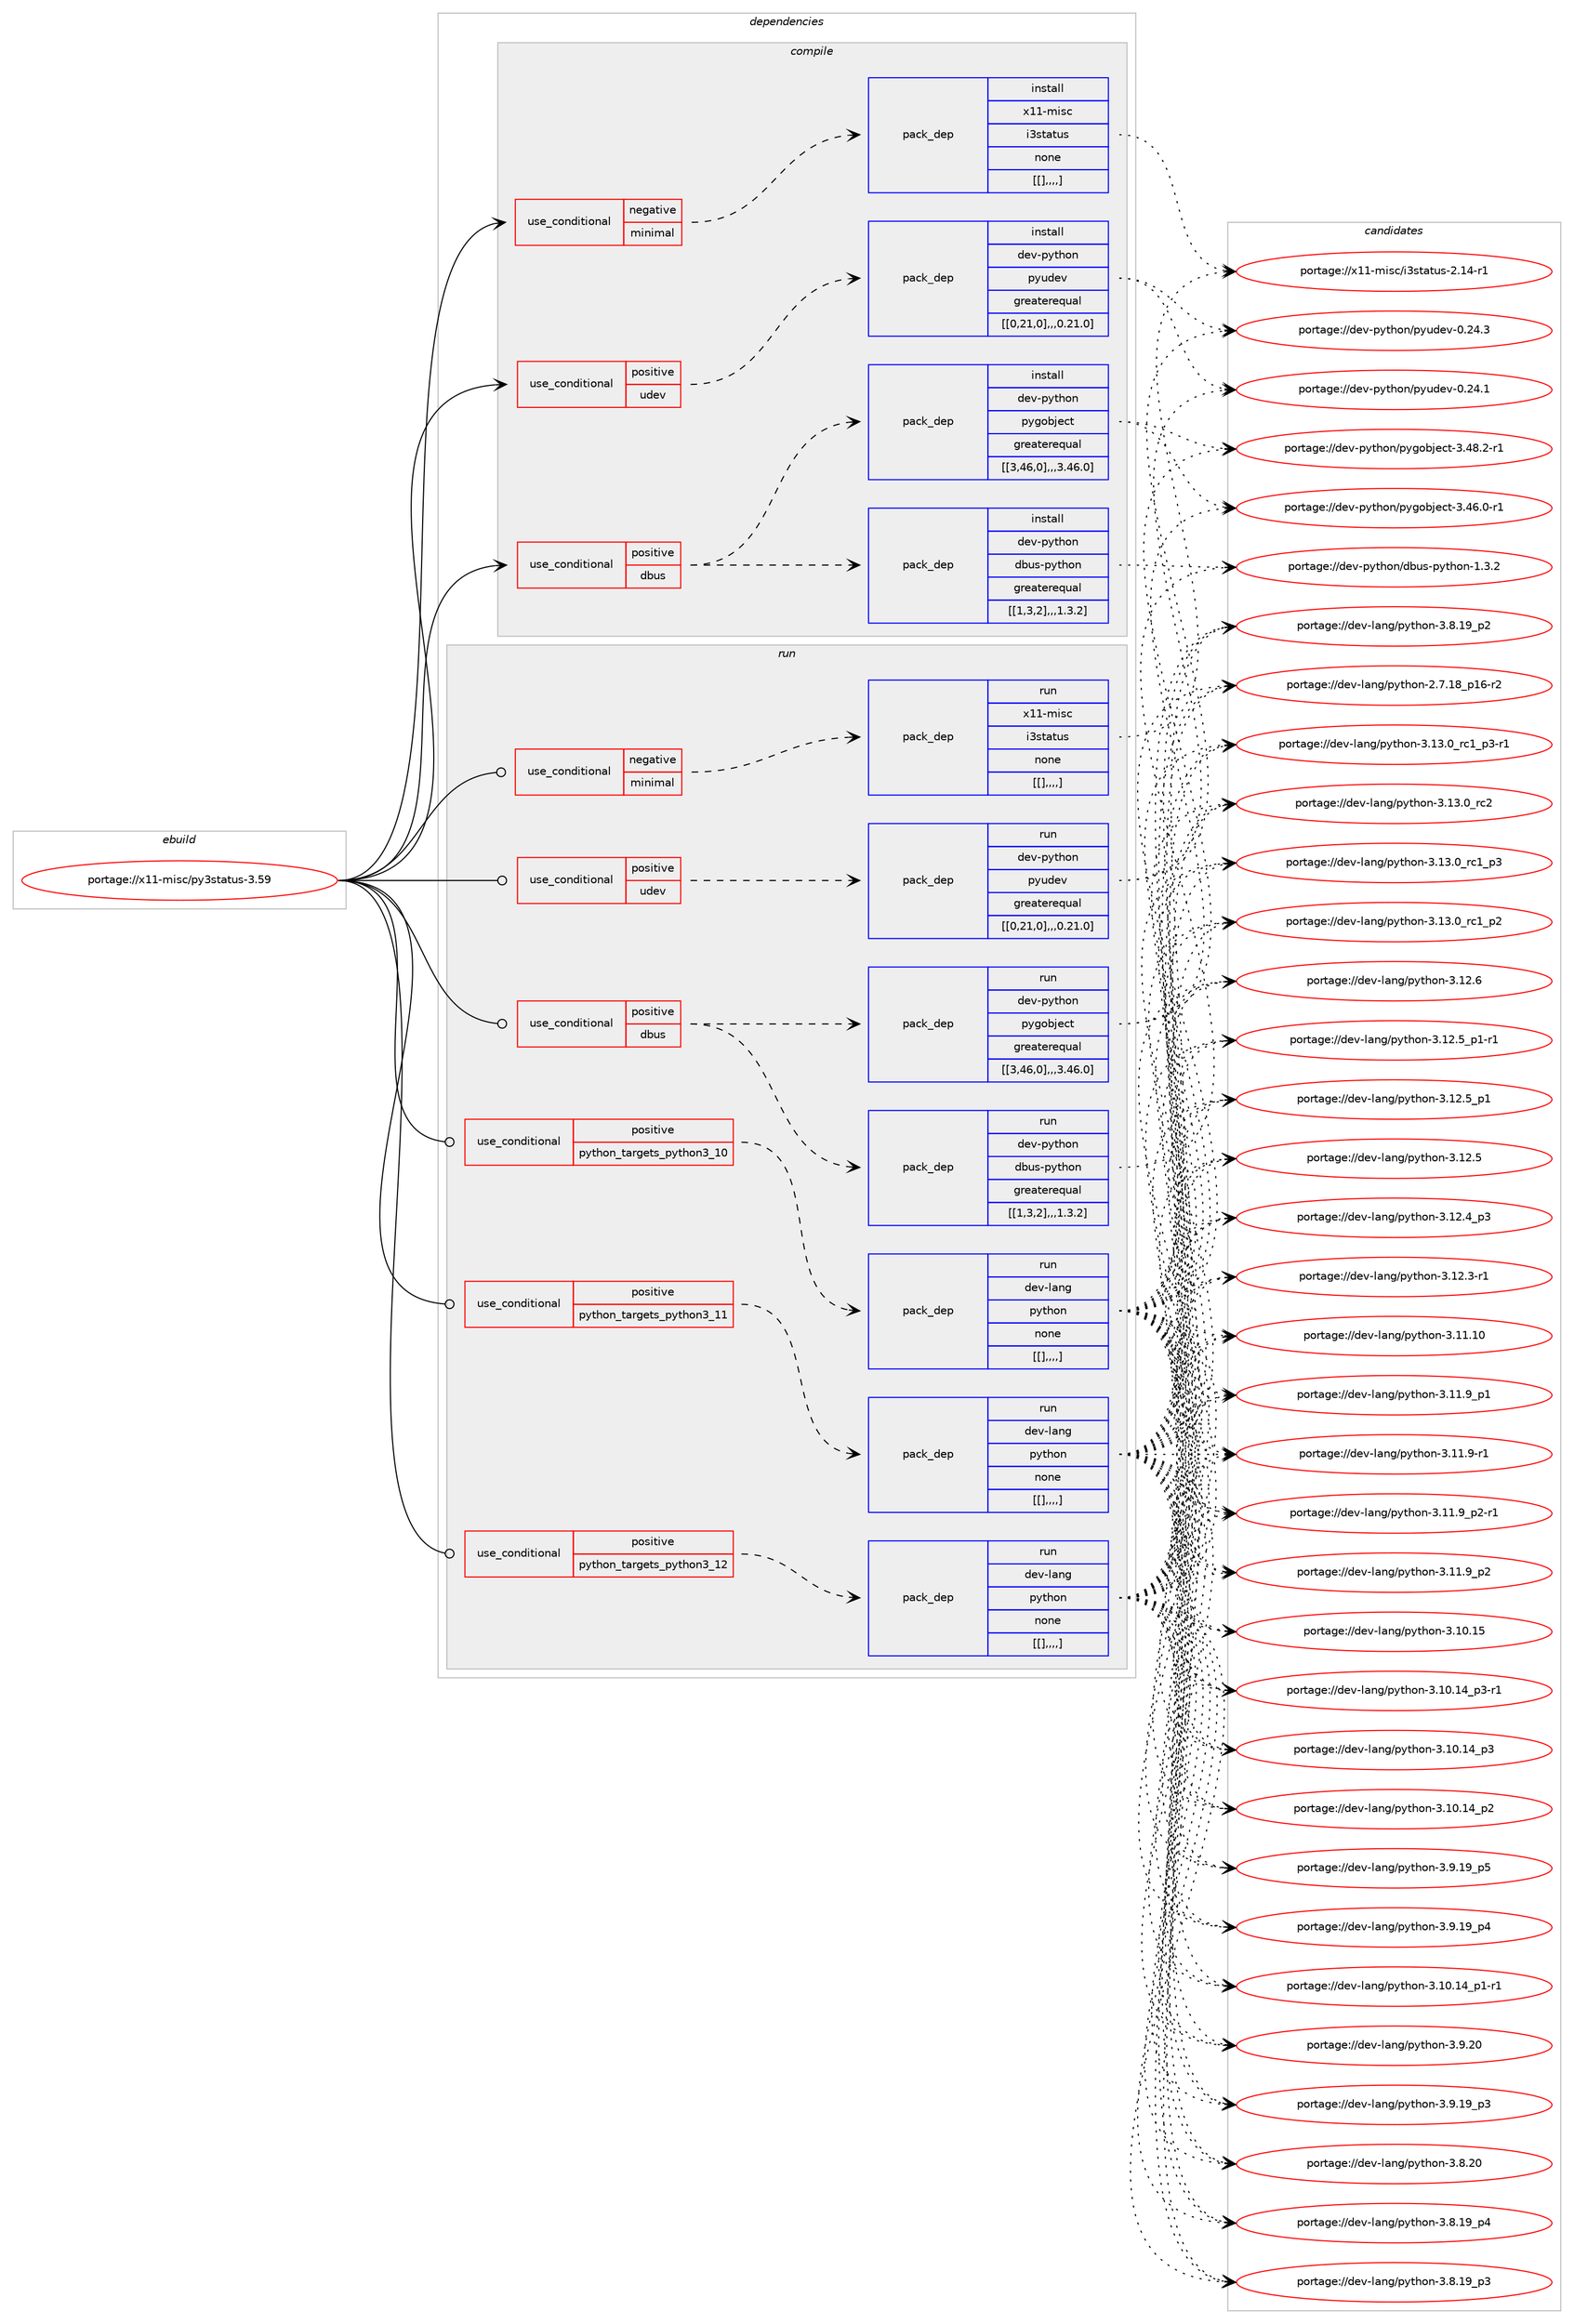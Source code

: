digraph prolog {

# *************
# Graph options
# *************

newrank=true;
concentrate=true;
compound=true;
graph [rankdir=LR,fontname=Helvetica,fontsize=10,ranksep=1.5];#, ranksep=2.5, nodesep=0.2];
edge  [arrowhead=vee];
node  [fontname=Helvetica,fontsize=10];

# **********
# The ebuild
# **********

subgraph cluster_leftcol {
color=gray;
label=<<i>ebuild</i>>;
id [label="portage://x11-misc/py3status-3.59", color=red, width=4, href="../x11-misc/py3status-3.59.svg"];
}

# ****************
# The dependencies
# ****************

subgraph cluster_midcol {
color=gray;
label=<<i>dependencies</i>>;
subgraph cluster_compile {
fillcolor="#eeeeee";
style=filled;
label=<<i>compile</i>>;
subgraph cond127468 {
dependency481007 [label=<<TABLE BORDER="0" CELLBORDER="1" CELLSPACING="0" CELLPADDING="4"><TR><TD ROWSPAN="3" CELLPADDING="10">use_conditional</TD></TR><TR><TD>negative</TD></TR><TR><TD>minimal</TD></TR></TABLE>>, shape=none, color=red];
subgraph pack350012 {
dependency481008 [label=<<TABLE BORDER="0" CELLBORDER="1" CELLSPACING="0" CELLPADDING="4" WIDTH="220"><TR><TD ROWSPAN="6" CELLPADDING="30">pack_dep</TD></TR><TR><TD WIDTH="110">install</TD></TR><TR><TD>x11-misc</TD></TR><TR><TD>i3status</TD></TR><TR><TD>none</TD></TR><TR><TD>[[],,,,]</TD></TR></TABLE>>, shape=none, color=blue];
}
dependency481007:e -> dependency481008:w [weight=20,style="dashed",arrowhead="vee"];
}
id:e -> dependency481007:w [weight=20,style="solid",arrowhead="vee"];
subgraph cond127469 {
dependency481009 [label=<<TABLE BORDER="0" CELLBORDER="1" CELLSPACING="0" CELLPADDING="4"><TR><TD ROWSPAN="3" CELLPADDING="10">use_conditional</TD></TR><TR><TD>positive</TD></TR><TR><TD>dbus</TD></TR></TABLE>>, shape=none, color=red];
subgraph pack350013 {
dependency481010 [label=<<TABLE BORDER="0" CELLBORDER="1" CELLSPACING="0" CELLPADDING="4" WIDTH="220"><TR><TD ROWSPAN="6" CELLPADDING="30">pack_dep</TD></TR><TR><TD WIDTH="110">install</TD></TR><TR><TD>dev-python</TD></TR><TR><TD>dbus-python</TD></TR><TR><TD>greaterequal</TD></TR><TR><TD>[[1,3,2],,,1.3.2]</TD></TR></TABLE>>, shape=none, color=blue];
}
dependency481009:e -> dependency481010:w [weight=20,style="dashed",arrowhead="vee"];
subgraph pack350014 {
dependency481011 [label=<<TABLE BORDER="0" CELLBORDER="1" CELLSPACING="0" CELLPADDING="4" WIDTH="220"><TR><TD ROWSPAN="6" CELLPADDING="30">pack_dep</TD></TR><TR><TD WIDTH="110">install</TD></TR><TR><TD>dev-python</TD></TR><TR><TD>pygobject</TD></TR><TR><TD>greaterequal</TD></TR><TR><TD>[[3,46,0],,,3.46.0]</TD></TR></TABLE>>, shape=none, color=blue];
}
dependency481009:e -> dependency481011:w [weight=20,style="dashed",arrowhead="vee"];
}
id:e -> dependency481009:w [weight=20,style="solid",arrowhead="vee"];
subgraph cond127470 {
dependency481012 [label=<<TABLE BORDER="0" CELLBORDER="1" CELLSPACING="0" CELLPADDING="4"><TR><TD ROWSPAN="3" CELLPADDING="10">use_conditional</TD></TR><TR><TD>positive</TD></TR><TR><TD>udev</TD></TR></TABLE>>, shape=none, color=red];
subgraph pack350015 {
dependency481013 [label=<<TABLE BORDER="0" CELLBORDER="1" CELLSPACING="0" CELLPADDING="4" WIDTH="220"><TR><TD ROWSPAN="6" CELLPADDING="30">pack_dep</TD></TR><TR><TD WIDTH="110">install</TD></TR><TR><TD>dev-python</TD></TR><TR><TD>pyudev</TD></TR><TR><TD>greaterequal</TD></TR><TR><TD>[[0,21,0],,,0.21.0]</TD></TR></TABLE>>, shape=none, color=blue];
}
dependency481012:e -> dependency481013:w [weight=20,style="dashed",arrowhead="vee"];
}
id:e -> dependency481012:w [weight=20,style="solid",arrowhead="vee"];
}
subgraph cluster_compileandrun {
fillcolor="#eeeeee";
style=filled;
label=<<i>compile and run</i>>;
}
subgraph cluster_run {
fillcolor="#eeeeee";
style=filled;
label=<<i>run</i>>;
subgraph cond127471 {
dependency481014 [label=<<TABLE BORDER="0" CELLBORDER="1" CELLSPACING="0" CELLPADDING="4"><TR><TD ROWSPAN="3" CELLPADDING="10">use_conditional</TD></TR><TR><TD>negative</TD></TR><TR><TD>minimal</TD></TR></TABLE>>, shape=none, color=red];
subgraph pack350016 {
dependency481015 [label=<<TABLE BORDER="0" CELLBORDER="1" CELLSPACING="0" CELLPADDING="4" WIDTH="220"><TR><TD ROWSPAN="6" CELLPADDING="30">pack_dep</TD></TR><TR><TD WIDTH="110">run</TD></TR><TR><TD>x11-misc</TD></TR><TR><TD>i3status</TD></TR><TR><TD>none</TD></TR><TR><TD>[[],,,,]</TD></TR></TABLE>>, shape=none, color=blue];
}
dependency481014:e -> dependency481015:w [weight=20,style="dashed",arrowhead="vee"];
}
id:e -> dependency481014:w [weight=20,style="solid",arrowhead="odot"];
subgraph cond127472 {
dependency481016 [label=<<TABLE BORDER="0" CELLBORDER="1" CELLSPACING="0" CELLPADDING="4"><TR><TD ROWSPAN="3" CELLPADDING="10">use_conditional</TD></TR><TR><TD>positive</TD></TR><TR><TD>dbus</TD></TR></TABLE>>, shape=none, color=red];
subgraph pack350017 {
dependency481017 [label=<<TABLE BORDER="0" CELLBORDER="1" CELLSPACING="0" CELLPADDING="4" WIDTH="220"><TR><TD ROWSPAN="6" CELLPADDING="30">pack_dep</TD></TR><TR><TD WIDTH="110">run</TD></TR><TR><TD>dev-python</TD></TR><TR><TD>dbus-python</TD></TR><TR><TD>greaterequal</TD></TR><TR><TD>[[1,3,2],,,1.3.2]</TD></TR></TABLE>>, shape=none, color=blue];
}
dependency481016:e -> dependency481017:w [weight=20,style="dashed",arrowhead="vee"];
subgraph pack350018 {
dependency481018 [label=<<TABLE BORDER="0" CELLBORDER="1" CELLSPACING="0" CELLPADDING="4" WIDTH="220"><TR><TD ROWSPAN="6" CELLPADDING="30">pack_dep</TD></TR><TR><TD WIDTH="110">run</TD></TR><TR><TD>dev-python</TD></TR><TR><TD>pygobject</TD></TR><TR><TD>greaterequal</TD></TR><TR><TD>[[3,46,0],,,3.46.0]</TD></TR></TABLE>>, shape=none, color=blue];
}
dependency481016:e -> dependency481018:w [weight=20,style="dashed",arrowhead="vee"];
}
id:e -> dependency481016:w [weight=20,style="solid",arrowhead="odot"];
subgraph cond127473 {
dependency481019 [label=<<TABLE BORDER="0" CELLBORDER="1" CELLSPACING="0" CELLPADDING="4"><TR><TD ROWSPAN="3" CELLPADDING="10">use_conditional</TD></TR><TR><TD>positive</TD></TR><TR><TD>python_targets_python3_10</TD></TR></TABLE>>, shape=none, color=red];
subgraph pack350019 {
dependency481020 [label=<<TABLE BORDER="0" CELLBORDER="1" CELLSPACING="0" CELLPADDING="4" WIDTH="220"><TR><TD ROWSPAN="6" CELLPADDING="30">pack_dep</TD></TR><TR><TD WIDTH="110">run</TD></TR><TR><TD>dev-lang</TD></TR><TR><TD>python</TD></TR><TR><TD>none</TD></TR><TR><TD>[[],,,,]</TD></TR></TABLE>>, shape=none, color=blue];
}
dependency481019:e -> dependency481020:w [weight=20,style="dashed",arrowhead="vee"];
}
id:e -> dependency481019:w [weight=20,style="solid",arrowhead="odot"];
subgraph cond127474 {
dependency481021 [label=<<TABLE BORDER="0" CELLBORDER="1" CELLSPACING="0" CELLPADDING="4"><TR><TD ROWSPAN="3" CELLPADDING="10">use_conditional</TD></TR><TR><TD>positive</TD></TR><TR><TD>python_targets_python3_11</TD></TR></TABLE>>, shape=none, color=red];
subgraph pack350020 {
dependency481022 [label=<<TABLE BORDER="0" CELLBORDER="1" CELLSPACING="0" CELLPADDING="4" WIDTH="220"><TR><TD ROWSPAN="6" CELLPADDING="30">pack_dep</TD></TR><TR><TD WIDTH="110">run</TD></TR><TR><TD>dev-lang</TD></TR><TR><TD>python</TD></TR><TR><TD>none</TD></TR><TR><TD>[[],,,,]</TD></TR></TABLE>>, shape=none, color=blue];
}
dependency481021:e -> dependency481022:w [weight=20,style="dashed",arrowhead="vee"];
}
id:e -> dependency481021:w [weight=20,style="solid",arrowhead="odot"];
subgraph cond127475 {
dependency481023 [label=<<TABLE BORDER="0" CELLBORDER="1" CELLSPACING="0" CELLPADDING="4"><TR><TD ROWSPAN="3" CELLPADDING="10">use_conditional</TD></TR><TR><TD>positive</TD></TR><TR><TD>python_targets_python3_12</TD></TR></TABLE>>, shape=none, color=red];
subgraph pack350021 {
dependency481024 [label=<<TABLE BORDER="0" CELLBORDER="1" CELLSPACING="0" CELLPADDING="4" WIDTH="220"><TR><TD ROWSPAN="6" CELLPADDING="30">pack_dep</TD></TR><TR><TD WIDTH="110">run</TD></TR><TR><TD>dev-lang</TD></TR><TR><TD>python</TD></TR><TR><TD>none</TD></TR><TR><TD>[[],,,,]</TD></TR></TABLE>>, shape=none, color=blue];
}
dependency481023:e -> dependency481024:w [weight=20,style="dashed",arrowhead="vee"];
}
id:e -> dependency481023:w [weight=20,style="solid",arrowhead="odot"];
subgraph cond127476 {
dependency481025 [label=<<TABLE BORDER="0" CELLBORDER="1" CELLSPACING="0" CELLPADDING="4"><TR><TD ROWSPAN="3" CELLPADDING="10">use_conditional</TD></TR><TR><TD>positive</TD></TR><TR><TD>udev</TD></TR></TABLE>>, shape=none, color=red];
subgraph pack350022 {
dependency481026 [label=<<TABLE BORDER="0" CELLBORDER="1" CELLSPACING="0" CELLPADDING="4" WIDTH="220"><TR><TD ROWSPAN="6" CELLPADDING="30">pack_dep</TD></TR><TR><TD WIDTH="110">run</TD></TR><TR><TD>dev-python</TD></TR><TR><TD>pyudev</TD></TR><TR><TD>greaterequal</TD></TR><TR><TD>[[0,21,0],,,0.21.0]</TD></TR></TABLE>>, shape=none, color=blue];
}
dependency481025:e -> dependency481026:w [weight=20,style="dashed",arrowhead="vee"];
}
id:e -> dependency481025:w [weight=20,style="solid",arrowhead="odot"];
}
}

# **************
# The candidates
# **************

subgraph cluster_choices {
rank=same;
color=gray;
label=<<i>candidates</i>>;

subgraph choice350012 {
color=black;
nodesep=1;
choice1204949451091051159947105511151169711611711545504649524511449 [label="portage://x11-misc/i3status-2.14-r1", color=red, width=4,href="../x11-misc/i3status-2.14-r1.svg"];
dependency481008:e -> choice1204949451091051159947105511151169711611711545504649524511449:w [style=dotted,weight="100"];
}
subgraph choice350013 {
color=black;
nodesep=1;
choice10010111845112121116104111110471009811711545112121116104111110454946514650 [label="portage://dev-python/dbus-python-1.3.2", color=red, width=4,href="../dev-python/dbus-python-1.3.2.svg"];
dependency481010:e -> choice10010111845112121116104111110471009811711545112121116104111110454946514650:w [style=dotted,weight="100"];
}
subgraph choice350014 {
color=black;
nodesep=1;
choice10010111845112121116104111110471121211031119810610199116455146525646504511449 [label="portage://dev-python/pygobject-3.48.2-r1", color=red, width=4,href="../dev-python/pygobject-3.48.2-r1.svg"];
choice10010111845112121116104111110471121211031119810610199116455146525446484511449 [label="portage://dev-python/pygobject-3.46.0-r1", color=red, width=4,href="../dev-python/pygobject-3.46.0-r1.svg"];
dependency481011:e -> choice10010111845112121116104111110471121211031119810610199116455146525646504511449:w [style=dotted,weight="100"];
dependency481011:e -> choice10010111845112121116104111110471121211031119810610199116455146525446484511449:w [style=dotted,weight="100"];
}
subgraph choice350015 {
color=black;
nodesep=1;
choice100101118451121211161041111104711212111710010111845484650524651 [label="portage://dev-python/pyudev-0.24.3", color=red, width=4,href="../dev-python/pyudev-0.24.3.svg"];
choice100101118451121211161041111104711212111710010111845484650524649 [label="portage://dev-python/pyudev-0.24.1", color=red, width=4,href="../dev-python/pyudev-0.24.1.svg"];
dependency481013:e -> choice100101118451121211161041111104711212111710010111845484650524651:w [style=dotted,weight="100"];
dependency481013:e -> choice100101118451121211161041111104711212111710010111845484650524649:w [style=dotted,weight="100"];
}
subgraph choice350016 {
color=black;
nodesep=1;
choice1204949451091051159947105511151169711611711545504649524511449 [label="portage://x11-misc/i3status-2.14-r1", color=red, width=4,href="../x11-misc/i3status-2.14-r1.svg"];
dependency481015:e -> choice1204949451091051159947105511151169711611711545504649524511449:w [style=dotted,weight="100"];
}
subgraph choice350017 {
color=black;
nodesep=1;
choice10010111845112121116104111110471009811711545112121116104111110454946514650 [label="portage://dev-python/dbus-python-1.3.2", color=red, width=4,href="../dev-python/dbus-python-1.3.2.svg"];
dependency481017:e -> choice10010111845112121116104111110471009811711545112121116104111110454946514650:w [style=dotted,weight="100"];
}
subgraph choice350018 {
color=black;
nodesep=1;
choice10010111845112121116104111110471121211031119810610199116455146525646504511449 [label="portage://dev-python/pygobject-3.48.2-r1", color=red, width=4,href="../dev-python/pygobject-3.48.2-r1.svg"];
choice10010111845112121116104111110471121211031119810610199116455146525446484511449 [label="portage://dev-python/pygobject-3.46.0-r1", color=red, width=4,href="../dev-python/pygobject-3.46.0-r1.svg"];
dependency481018:e -> choice10010111845112121116104111110471121211031119810610199116455146525646504511449:w [style=dotted,weight="100"];
dependency481018:e -> choice10010111845112121116104111110471121211031119810610199116455146525446484511449:w [style=dotted,weight="100"];
}
subgraph choice350019 {
color=black;
nodesep=1;
choice10010111845108971101034711212111610411111045514649514648951149950 [label="portage://dev-lang/python-3.13.0_rc2", color=red, width=4,href="../dev-lang/python-3.13.0_rc2.svg"];
choice1001011184510897110103471121211161041111104551464951464895114994995112514511449 [label="portage://dev-lang/python-3.13.0_rc1_p3-r1", color=red, width=4,href="../dev-lang/python-3.13.0_rc1_p3-r1.svg"];
choice100101118451089711010347112121116104111110455146495146489511499499511251 [label="portage://dev-lang/python-3.13.0_rc1_p3", color=red, width=4,href="../dev-lang/python-3.13.0_rc1_p3.svg"];
choice100101118451089711010347112121116104111110455146495146489511499499511250 [label="portage://dev-lang/python-3.13.0_rc1_p2", color=red, width=4,href="../dev-lang/python-3.13.0_rc1_p2.svg"];
choice10010111845108971101034711212111610411111045514649504654 [label="portage://dev-lang/python-3.12.6", color=red, width=4,href="../dev-lang/python-3.12.6.svg"];
choice1001011184510897110103471121211161041111104551464950465395112494511449 [label="portage://dev-lang/python-3.12.5_p1-r1", color=red, width=4,href="../dev-lang/python-3.12.5_p1-r1.svg"];
choice100101118451089711010347112121116104111110455146495046539511249 [label="portage://dev-lang/python-3.12.5_p1", color=red, width=4,href="../dev-lang/python-3.12.5_p1.svg"];
choice10010111845108971101034711212111610411111045514649504653 [label="portage://dev-lang/python-3.12.5", color=red, width=4,href="../dev-lang/python-3.12.5.svg"];
choice100101118451089711010347112121116104111110455146495046529511251 [label="portage://dev-lang/python-3.12.4_p3", color=red, width=4,href="../dev-lang/python-3.12.4_p3.svg"];
choice100101118451089711010347112121116104111110455146495046514511449 [label="portage://dev-lang/python-3.12.3-r1", color=red, width=4,href="../dev-lang/python-3.12.3-r1.svg"];
choice1001011184510897110103471121211161041111104551464949464948 [label="portage://dev-lang/python-3.11.10", color=red, width=4,href="../dev-lang/python-3.11.10.svg"];
choice1001011184510897110103471121211161041111104551464949465795112504511449 [label="portage://dev-lang/python-3.11.9_p2-r1", color=red, width=4,href="../dev-lang/python-3.11.9_p2-r1.svg"];
choice100101118451089711010347112121116104111110455146494946579511250 [label="portage://dev-lang/python-3.11.9_p2", color=red, width=4,href="../dev-lang/python-3.11.9_p2.svg"];
choice100101118451089711010347112121116104111110455146494946579511249 [label="portage://dev-lang/python-3.11.9_p1", color=red, width=4,href="../dev-lang/python-3.11.9_p1.svg"];
choice100101118451089711010347112121116104111110455146494946574511449 [label="portage://dev-lang/python-3.11.9-r1", color=red, width=4,href="../dev-lang/python-3.11.9-r1.svg"];
choice1001011184510897110103471121211161041111104551464948464953 [label="portage://dev-lang/python-3.10.15", color=red, width=4,href="../dev-lang/python-3.10.15.svg"];
choice100101118451089711010347112121116104111110455146494846495295112514511449 [label="portage://dev-lang/python-3.10.14_p3-r1", color=red, width=4,href="../dev-lang/python-3.10.14_p3-r1.svg"];
choice10010111845108971101034711212111610411111045514649484649529511251 [label="portage://dev-lang/python-3.10.14_p3", color=red, width=4,href="../dev-lang/python-3.10.14_p3.svg"];
choice10010111845108971101034711212111610411111045514649484649529511250 [label="portage://dev-lang/python-3.10.14_p2", color=red, width=4,href="../dev-lang/python-3.10.14_p2.svg"];
choice100101118451089711010347112121116104111110455146494846495295112494511449 [label="portage://dev-lang/python-3.10.14_p1-r1", color=red, width=4,href="../dev-lang/python-3.10.14_p1-r1.svg"];
choice10010111845108971101034711212111610411111045514657465048 [label="portage://dev-lang/python-3.9.20", color=red, width=4,href="../dev-lang/python-3.9.20.svg"];
choice100101118451089711010347112121116104111110455146574649579511253 [label="portage://dev-lang/python-3.9.19_p5", color=red, width=4,href="../dev-lang/python-3.9.19_p5.svg"];
choice100101118451089711010347112121116104111110455146574649579511252 [label="portage://dev-lang/python-3.9.19_p4", color=red, width=4,href="../dev-lang/python-3.9.19_p4.svg"];
choice100101118451089711010347112121116104111110455146574649579511251 [label="portage://dev-lang/python-3.9.19_p3", color=red, width=4,href="../dev-lang/python-3.9.19_p3.svg"];
choice10010111845108971101034711212111610411111045514656465048 [label="portage://dev-lang/python-3.8.20", color=red, width=4,href="../dev-lang/python-3.8.20.svg"];
choice100101118451089711010347112121116104111110455146564649579511252 [label="portage://dev-lang/python-3.8.19_p4", color=red, width=4,href="../dev-lang/python-3.8.19_p4.svg"];
choice100101118451089711010347112121116104111110455146564649579511251 [label="portage://dev-lang/python-3.8.19_p3", color=red, width=4,href="../dev-lang/python-3.8.19_p3.svg"];
choice100101118451089711010347112121116104111110455146564649579511250 [label="portage://dev-lang/python-3.8.19_p2", color=red, width=4,href="../dev-lang/python-3.8.19_p2.svg"];
choice100101118451089711010347112121116104111110455046554649569511249544511450 [label="portage://dev-lang/python-2.7.18_p16-r2", color=red, width=4,href="../dev-lang/python-2.7.18_p16-r2.svg"];
dependency481020:e -> choice10010111845108971101034711212111610411111045514649514648951149950:w [style=dotted,weight="100"];
dependency481020:e -> choice1001011184510897110103471121211161041111104551464951464895114994995112514511449:w [style=dotted,weight="100"];
dependency481020:e -> choice100101118451089711010347112121116104111110455146495146489511499499511251:w [style=dotted,weight="100"];
dependency481020:e -> choice100101118451089711010347112121116104111110455146495146489511499499511250:w [style=dotted,weight="100"];
dependency481020:e -> choice10010111845108971101034711212111610411111045514649504654:w [style=dotted,weight="100"];
dependency481020:e -> choice1001011184510897110103471121211161041111104551464950465395112494511449:w [style=dotted,weight="100"];
dependency481020:e -> choice100101118451089711010347112121116104111110455146495046539511249:w [style=dotted,weight="100"];
dependency481020:e -> choice10010111845108971101034711212111610411111045514649504653:w [style=dotted,weight="100"];
dependency481020:e -> choice100101118451089711010347112121116104111110455146495046529511251:w [style=dotted,weight="100"];
dependency481020:e -> choice100101118451089711010347112121116104111110455146495046514511449:w [style=dotted,weight="100"];
dependency481020:e -> choice1001011184510897110103471121211161041111104551464949464948:w [style=dotted,weight="100"];
dependency481020:e -> choice1001011184510897110103471121211161041111104551464949465795112504511449:w [style=dotted,weight="100"];
dependency481020:e -> choice100101118451089711010347112121116104111110455146494946579511250:w [style=dotted,weight="100"];
dependency481020:e -> choice100101118451089711010347112121116104111110455146494946579511249:w [style=dotted,weight="100"];
dependency481020:e -> choice100101118451089711010347112121116104111110455146494946574511449:w [style=dotted,weight="100"];
dependency481020:e -> choice1001011184510897110103471121211161041111104551464948464953:w [style=dotted,weight="100"];
dependency481020:e -> choice100101118451089711010347112121116104111110455146494846495295112514511449:w [style=dotted,weight="100"];
dependency481020:e -> choice10010111845108971101034711212111610411111045514649484649529511251:w [style=dotted,weight="100"];
dependency481020:e -> choice10010111845108971101034711212111610411111045514649484649529511250:w [style=dotted,weight="100"];
dependency481020:e -> choice100101118451089711010347112121116104111110455146494846495295112494511449:w [style=dotted,weight="100"];
dependency481020:e -> choice10010111845108971101034711212111610411111045514657465048:w [style=dotted,weight="100"];
dependency481020:e -> choice100101118451089711010347112121116104111110455146574649579511253:w [style=dotted,weight="100"];
dependency481020:e -> choice100101118451089711010347112121116104111110455146574649579511252:w [style=dotted,weight="100"];
dependency481020:e -> choice100101118451089711010347112121116104111110455146574649579511251:w [style=dotted,weight="100"];
dependency481020:e -> choice10010111845108971101034711212111610411111045514656465048:w [style=dotted,weight="100"];
dependency481020:e -> choice100101118451089711010347112121116104111110455146564649579511252:w [style=dotted,weight="100"];
dependency481020:e -> choice100101118451089711010347112121116104111110455146564649579511251:w [style=dotted,weight="100"];
dependency481020:e -> choice100101118451089711010347112121116104111110455146564649579511250:w [style=dotted,weight="100"];
dependency481020:e -> choice100101118451089711010347112121116104111110455046554649569511249544511450:w [style=dotted,weight="100"];
}
subgraph choice350020 {
color=black;
nodesep=1;
choice10010111845108971101034711212111610411111045514649514648951149950 [label="portage://dev-lang/python-3.13.0_rc2", color=red, width=4,href="../dev-lang/python-3.13.0_rc2.svg"];
choice1001011184510897110103471121211161041111104551464951464895114994995112514511449 [label="portage://dev-lang/python-3.13.0_rc1_p3-r1", color=red, width=4,href="../dev-lang/python-3.13.0_rc1_p3-r1.svg"];
choice100101118451089711010347112121116104111110455146495146489511499499511251 [label="portage://dev-lang/python-3.13.0_rc1_p3", color=red, width=4,href="../dev-lang/python-3.13.0_rc1_p3.svg"];
choice100101118451089711010347112121116104111110455146495146489511499499511250 [label="portage://dev-lang/python-3.13.0_rc1_p2", color=red, width=4,href="../dev-lang/python-3.13.0_rc1_p2.svg"];
choice10010111845108971101034711212111610411111045514649504654 [label="portage://dev-lang/python-3.12.6", color=red, width=4,href="../dev-lang/python-3.12.6.svg"];
choice1001011184510897110103471121211161041111104551464950465395112494511449 [label="portage://dev-lang/python-3.12.5_p1-r1", color=red, width=4,href="../dev-lang/python-3.12.5_p1-r1.svg"];
choice100101118451089711010347112121116104111110455146495046539511249 [label="portage://dev-lang/python-3.12.5_p1", color=red, width=4,href="../dev-lang/python-3.12.5_p1.svg"];
choice10010111845108971101034711212111610411111045514649504653 [label="portage://dev-lang/python-3.12.5", color=red, width=4,href="../dev-lang/python-3.12.5.svg"];
choice100101118451089711010347112121116104111110455146495046529511251 [label="portage://dev-lang/python-3.12.4_p3", color=red, width=4,href="../dev-lang/python-3.12.4_p3.svg"];
choice100101118451089711010347112121116104111110455146495046514511449 [label="portage://dev-lang/python-3.12.3-r1", color=red, width=4,href="../dev-lang/python-3.12.3-r1.svg"];
choice1001011184510897110103471121211161041111104551464949464948 [label="portage://dev-lang/python-3.11.10", color=red, width=4,href="../dev-lang/python-3.11.10.svg"];
choice1001011184510897110103471121211161041111104551464949465795112504511449 [label="portage://dev-lang/python-3.11.9_p2-r1", color=red, width=4,href="../dev-lang/python-3.11.9_p2-r1.svg"];
choice100101118451089711010347112121116104111110455146494946579511250 [label="portage://dev-lang/python-3.11.9_p2", color=red, width=4,href="../dev-lang/python-3.11.9_p2.svg"];
choice100101118451089711010347112121116104111110455146494946579511249 [label="portage://dev-lang/python-3.11.9_p1", color=red, width=4,href="../dev-lang/python-3.11.9_p1.svg"];
choice100101118451089711010347112121116104111110455146494946574511449 [label="portage://dev-lang/python-3.11.9-r1", color=red, width=4,href="../dev-lang/python-3.11.9-r1.svg"];
choice1001011184510897110103471121211161041111104551464948464953 [label="portage://dev-lang/python-3.10.15", color=red, width=4,href="../dev-lang/python-3.10.15.svg"];
choice100101118451089711010347112121116104111110455146494846495295112514511449 [label="portage://dev-lang/python-3.10.14_p3-r1", color=red, width=4,href="../dev-lang/python-3.10.14_p3-r1.svg"];
choice10010111845108971101034711212111610411111045514649484649529511251 [label="portage://dev-lang/python-3.10.14_p3", color=red, width=4,href="../dev-lang/python-3.10.14_p3.svg"];
choice10010111845108971101034711212111610411111045514649484649529511250 [label="portage://dev-lang/python-3.10.14_p2", color=red, width=4,href="../dev-lang/python-3.10.14_p2.svg"];
choice100101118451089711010347112121116104111110455146494846495295112494511449 [label="portage://dev-lang/python-3.10.14_p1-r1", color=red, width=4,href="../dev-lang/python-3.10.14_p1-r1.svg"];
choice10010111845108971101034711212111610411111045514657465048 [label="portage://dev-lang/python-3.9.20", color=red, width=4,href="../dev-lang/python-3.9.20.svg"];
choice100101118451089711010347112121116104111110455146574649579511253 [label="portage://dev-lang/python-3.9.19_p5", color=red, width=4,href="../dev-lang/python-3.9.19_p5.svg"];
choice100101118451089711010347112121116104111110455146574649579511252 [label="portage://dev-lang/python-3.9.19_p4", color=red, width=4,href="../dev-lang/python-3.9.19_p4.svg"];
choice100101118451089711010347112121116104111110455146574649579511251 [label="portage://dev-lang/python-3.9.19_p3", color=red, width=4,href="../dev-lang/python-3.9.19_p3.svg"];
choice10010111845108971101034711212111610411111045514656465048 [label="portage://dev-lang/python-3.8.20", color=red, width=4,href="../dev-lang/python-3.8.20.svg"];
choice100101118451089711010347112121116104111110455146564649579511252 [label="portage://dev-lang/python-3.8.19_p4", color=red, width=4,href="../dev-lang/python-3.8.19_p4.svg"];
choice100101118451089711010347112121116104111110455146564649579511251 [label="portage://dev-lang/python-3.8.19_p3", color=red, width=4,href="../dev-lang/python-3.8.19_p3.svg"];
choice100101118451089711010347112121116104111110455146564649579511250 [label="portage://dev-lang/python-3.8.19_p2", color=red, width=4,href="../dev-lang/python-3.8.19_p2.svg"];
choice100101118451089711010347112121116104111110455046554649569511249544511450 [label="portage://dev-lang/python-2.7.18_p16-r2", color=red, width=4,href="../dev-lang/python-2.7.18_p16-r2.svg"];
dependency481022:e -> choice10010111845108971101034711212111610411111045514649514648951149950:w [style=dotted,weight="100"];
dependency481022:e -> choice1001011184510897110103471121211161041111104551464951464895114994995112514511449:w [style=dotted,weight="100"];
dependency481022:e -> choice100101118451089711010347112121116104111110455146495146489511499499511251:w [style=dotted,weight="100"];
dependency481022:e -> choice100101118451089711010347112121116104111110455146495146489511499499511250:w [style=dotted,weight="100"];
dependency481022:e -> choice10010111845108971101034711212111610411111045514649504654:w [style=dotted,weight="100"];
dependency481022:e -> choice1001011184510897110103471121211161041111104551464950465395112494511449:w [style=dotted,weight="100"];
dependency481022:e -> choice100101118451089711010347112121116104111110455146495046539511249:w [style=dotted,weight="100"];
dependency481022:e -> choice10010111845108971101034711212111610411111045514649504653:w [style=dotted,weight="100"];
dependency481022:e -> choice100101118451089711010347112121116104111110455146495046529511251:w [style=dotted,weight="100"];
dependency481022:e -> choice100101118451089711010347112121116104111110455146495046514511449:w [style=dotted,weight="100"];
dependency481022:e -> choice1001011184510897110103471121211161041111104551464949464948:w [style=dotted,weight="100"];
dependency481022:e -> choice1001011184510897110103471121211161041111104551464949465795112504511449:w [style=dotted,weight="100"];
dependency481022:e -> choice100101118451089711010347112121116104111110455146494946579511250:w [style=dotted,weight="100"];
dependency481022:e -> choice100101118451089711010347112121116104111110455146494946579511249:w [style=dotted,weight="100"];
dependency481022:e -> choice100101118451089711010347112121116104111110455146494946574511449:w [style=dotted,weight="100"];
dependency481022:e -> choice1001011184510897110103471121211161041111104551464948464953:w [style=dotted,weight="100"];
dependency481022:e -> choice100101118451089711010347112121116104111110455146494846495295112514511449:w [style=dotted,weight="100"];
dependency481022:e -> choice10010111845108971101034711212111610411111045514649484649529511251:w [style=dotted,weight="100"];
dependency481022:e -> choice10010111845108971101034711212111610411111045514649484649529511250:w [style=dotted,weight="100"];
dependency481022:e -> choice100101118451089711010347112121116104111110455146494846495295112494511449:w [style=dotted,weight="100"];
dependency481022:e -> choice10010111845108971101034711212111610411111045514657465048:w [style=dotted,weight="100"];
dependency481022:e -> choice100101118451089711010347112121116104111110455146574649579511253:w [style=dotted,weight="100"];
dependency481022:e -> choice100101118451089711010347112121116104111110455146574649579511252:w [style=dotted,weight="100"];
dependency481022:e -> choice100101118451089711010347112121116104111110455146574649579511251:w [style=dotted,weight="100"];
dependency481022:e -> choice10010111845108971101034711212111610411111045514656465048:w [style=dotted,weight="100"];
dependency481022:e -> choice100101118451089711010347112121116104111110455146564649579511252:w [style=dotted,weight="100"];
dependency481022:e -> choice100101118451089711010347112121116104111110455146564649579511251:w [style=dotted,weight="100"];
dependency481022:e -> choice100101118451089711010347112121116104111110455146564649579511250:w [style=dotted,weight="100"];
dependency481022:e -> choice100101118451089711010347112121116104111110455046554649569511249544511450:w [style=dotted,weight="100"];
}
subgraph choice350021 {
color=black;
nodesep=1;
choice10010111845108971101034711212111610411111045514649514648951149950 [label="portage://dev-lang/python-3.13.0_rc2", color=red, width=4,href="../dev-lang/python-3.13.0_rc2.svg"];
choice1001011184510897110103471121211161041111104551464951464895114994995112514511449 [label="portage://dev-lang/python-3.13.0_rc1_p3-r1", color=red, width=4,href="../dev-lang/python-3.13.0_rc1_p3-r1.svg"];
choice100101118451089711010347112121116104111110455146495146489511499499511251 [label="portage://dev-lang/python-3.13.0_rc1_p3", color=red, width=4,href="../dev-lang/python-3.13.0_rc1_p3.svg"];
choice100101118451089711010347112121116104111110455146495146489511499499511250 [label="portage://dev-lang/python-3.13.0_rc1_p2", color=red, width=4,href="../dev-lang/python-3.13.0_rc1_p2.svg"];
choice10010111845108971101034711212111610411111045514649504654 [label="portage://dev-lang/python-3.12.6", color=red, width=4,href="../dev-lang/python-3.12.6.svg"];
choice1001011184510897110103471121211161041111104551464950465395112494511449 [label="portage://dev-lang/python-3.12.5_p1-r1", color=red, width=4,href="../dev-lang/python-3.12.5_p1-r1.svg"];
choice100101118451089711010347112121116104111110455146495046539511249 [label="portage://dev-lang/python-3.12.5_p1", color=red, width=4,href="../dev-lang/python-3.12.5_p1.svg"];
choice10010111845108971101034711212111610411111045514649504653 [label="portage://dev-lang/python-3.12.5", color=red, width=4,href="../dev-lang/python-3.12.5.svg"];
choice100101118451089711010347112121116104111110455146495046529511251 [label="portage://dev-lang/python-3.12.4_p3", color=red, width=4,href="../dev-lang/python-3.12.4_p3.svg"];
choice100101118451089711010347112121116104111110455146495046514511449 [label="portage://dev-lang/python-3.12.3-r1", color=red, width=4,href="../dev-lang/python-3.12.3-r1.svg"];
choice1001011184510897110103471121211161041111104551464949464948 [label="portage://dev-lang/python-3.11.10", color=red, width=4,href="../dev-lang/python-3.11.10.svg"];
choice1001011184510897110103471121211161041111104551464949465795112504511449 [label="portage://dev-lang/python-3.11.9_p2-r1", color=red, width=4,href="../dev-lang/python-3.11.9_p2-r1.svg"];
choice100101118451089711010347112121116104111110455146494946579511250 [label="portage://dev-lang/python-3.11.9_p2", color=red, width=4,href="../dev-lang/python-3.11.9_p2.svg"];
choice100101118451089711010347112121116104111110455146494946579511249 [label="portage://dev-lang/python-3.11.9_p1", color=red, width=4,href="../dev-lang/python-3.11.9_p1.svg"];
choice100101118451089711010347112121116104111110455146494946574511449 [label="portage://dev-lang/python-3.11.9-r1", color=red, width=4,href="../dev-lang/python-3.11.9-r1.svg"];
choice1001011184510897110103471121211161041111104551464948464953 [label="portage://dev-lang/python-3.10.15", color=red, width=4,href="../dev-lang/python-3.10.15.svg"];
choice100101118451089711010347112121116104111110455146494846495295112514511449 [label="portage://dev-lang/python-3.10.14_p3-r1", color=red, width=4,href="../dev-lang/python-3.10.14_p3-r1.svg"];
choice10010111845108971101034711212111610411111045514649484649529511251 [label="portage://dev-lang/python-3.10.14_p3", color=red, width=4,href="../dev-lang/python-3.10.14_p3.svg"];
choice10010111845108971101034711212111610411111045514649484649529511250 [label="portage://dev-lang/python-3.10.14_p2", color=red, width=4,href="../dev-lang/python-3.10.14_p2.svg"];
choice100101118451089711010347112121116104111110455146494846495295112494511449 [label="portage://dev-lang/python-3.10.14_p1-r1", color=red, width=4,href="../dev-lang/python-3.10.14_p1-r1.svg"];
choice10010111845108971101034711212111610411111045514657465048 [label="portage://dev-lang/python-3.9.20", color=red, width=4,href="../dev-lang/python-3.9.20.svg"];
choice100101118451089711010347112121116104111110455146574649579511253 [label="portage://dev-lang/python-3.9.19_p5", color=red, width=4,href="../dev-lang/python-3.9.19_p5.svg"];
choice100101118451089711010347112121116104111110455146574649579511252 [label="portage://dev-lang/python-3.9.19_p4", color=red, width=4,href="../dev-lang/python-3.9.19_p4.svg"];
choice100101118451089711010347112121116104111110455146574649579511251 [label="portage://dev-lang/python-3.9.19_p3", color=red, width=4,href="../dev-lang/python-3.9.19_p3.svg"];
choice10010111845108971101034711212111610411111045514656465048 [label="portage://dev-lang/python-3.8.20", color=red, width=4,href="../dev-lang/python-3.8.20.svg"];
choice100101118451089711010347112121116104111110455146564649579511252 [label="portage://dev-lang/python-3.8.19_p4", color=red, width=4,href="../dev-lang/python-3.8.19_p4.svg"];
choice100101118451089711010347112121116104111110455146564649579511251 [label="portage://dev-lang/python-3.8.19_p3", color=red, width=4,href="../dev-lang/python-3.8.19_p3.svg"];
choice100101118451089711010347112121116104111110455146564649579511250 [label="portage://dev-lang/python-3.8.19_p2", color=red, width=4,href="../dev-lang/python-3.8.19_p2.svg"];
choice100101118451089711010347112121116104111110455046554649569511249544511450 [label="portage://dev-lang/python-2.7.18_p16-r2", color=red, width=4,href="../dev-lang/python-2.7.18_p16-r2.svg"];
dependency481024:e -> choice10010111845108971101034711212111610411111045514649514648951149950:w [style=dotted,weight="100"];
dependency481024:e -> choice1001011184510897110103471121211161041111104551464951464895114994995112514511449:w [style=dotted,weight="100"];
dependency481024:e -> choice100101118451089711010347112121116104111110455146495146489511499499511251:w [style=dotted,weight="100"];
dependency481024:e -> choice100101118451089711010347112121116104111110455146495146489511499499511250:w [style=dotted,weight="100"];
dependency481024:e -> choice10010111845108971101034711212111610411111045514649504654:w [style=dotted,weight="100"];
dependency481024:e -> choice1001011184510897110103471121211161041111104551464950465395112494511449:w [style=dotted,weight="100"];
dependency481024:e -> choice100101118451089711010347112121116104111110455146495046539511249:w [style=dotted,weight="100"];
dependency481024:e -> choice10010111845108971101034711212111610411111045514649504653:w [style=dotted,weight="100"];
dependency481024:e -> choice100101118451089711010347112121116104111110455146495046529511251:w [style=dotted,weight="100"];
dependency481024:e -> choice100101118451089711010347112121116104111110455146495046514511449:w [style=dotted,weight="100"];
dependency481024:e -> choice1001011184510897110103471121211161041111104551464949464948:w [style=dotted,weight="100"];
dependency481024:e -> choice1001011184510897110103471121211161041111104551464949465795112504511449:w [style=dotted,weight="100"];
dependency481024:e -> choice100101118451089711010347112121116104111110455146494946579511250:w [style=dotted,weight="100"];
dependency481024:e -> choice100101118451089711010347112121116104111110455146494946579511249:w [style=dotted,weight="100"];
dependency481024:e -> choice100101118451089711010347112121116104111110455146494946574511449:w [style=dotted,weight="100"];
dependency481024:e -> choice1001011184510897110103471121211161041111104551464948464953:w [style=dotted,weight="100"];
dependency481024:e -> choice100101118451089711010347112121116104111110455146494846495295112514511449:w [style=dotted,weight="100"];
dependency481024:e -> choice10010111845108971101034711212111610411111045514649484649529511251:w [style=dotted,weight="100"];
dependency481024:e -> choice10010111845108971101034711212111610411111045514649484649529511250:w [style=dotted,weight="100"];
dependency481024:e -> choice100101118451089711010347112121116104111110455146494846495295112494511449:w [style=dotted,weight="100"];
dependency481024:e -> choice10010111845108971101034711212111610411111045514657465048:w [style=dotted,weight="100"];
dependency481024:e -> choice100101118451089711010347112121116104111110455146574649579511253:w [style=dotted,weight="100"];
dependency481024:e -> choice100101118451089711010347112121116104111110455146574649579511252:w [style=dotted,weight="100"];
dependency481024:e -> choice100101118451089711010347112121116104111110455146574649579511251:w [style=dotted,weight="100"];
dependency481024:e -> choice10010111845108971101034711212111610411111045514656465048:w [style=dotted,weight="100"];
dependency481024:e -> choice100101118451089711010347112121116104111110455146564649579511252:w [style=dotted,weight="100"];
dependency481024:e -> choice100101118451089711010347112121116104111110455146564649579511251:w [style=dotted,weight="100"];
dependency481024:e -> choice100101118451089711010347112121116104111110455146564649579511250:w [style=dotted,weight="100"];
dependency481024:e -> choice100101118451089711010347112121116104111110455046554649569511249544511450:w [style=dotted,weight="100"];
}
subgraph choice350022 {
color=black;
nodesep=1;
choice100101118451121211161041111104711212111710010111845484650524651 [label="portage://dev-python/pyudev-0.24.3", color=red, width=4,href="../dev-python/pyudev-0.24.3.svg"];
choice100101118451121211161041111104711212111710010111845484650524649 [label="portage://dev-python/pyudev-0.24.1", color=red, width=4,href="../dev-python/pyudev-0.24.1.svg"];
dependency481026:e -> choice100101118451121211161041111104711212111710010111845484650524651:w [style=dotted,weight="100"];
dependency481026:e -> choice100101118451121211161041111104711212111710010111845484650524649:w [style=dotted,weight="100"];
}
}

}
